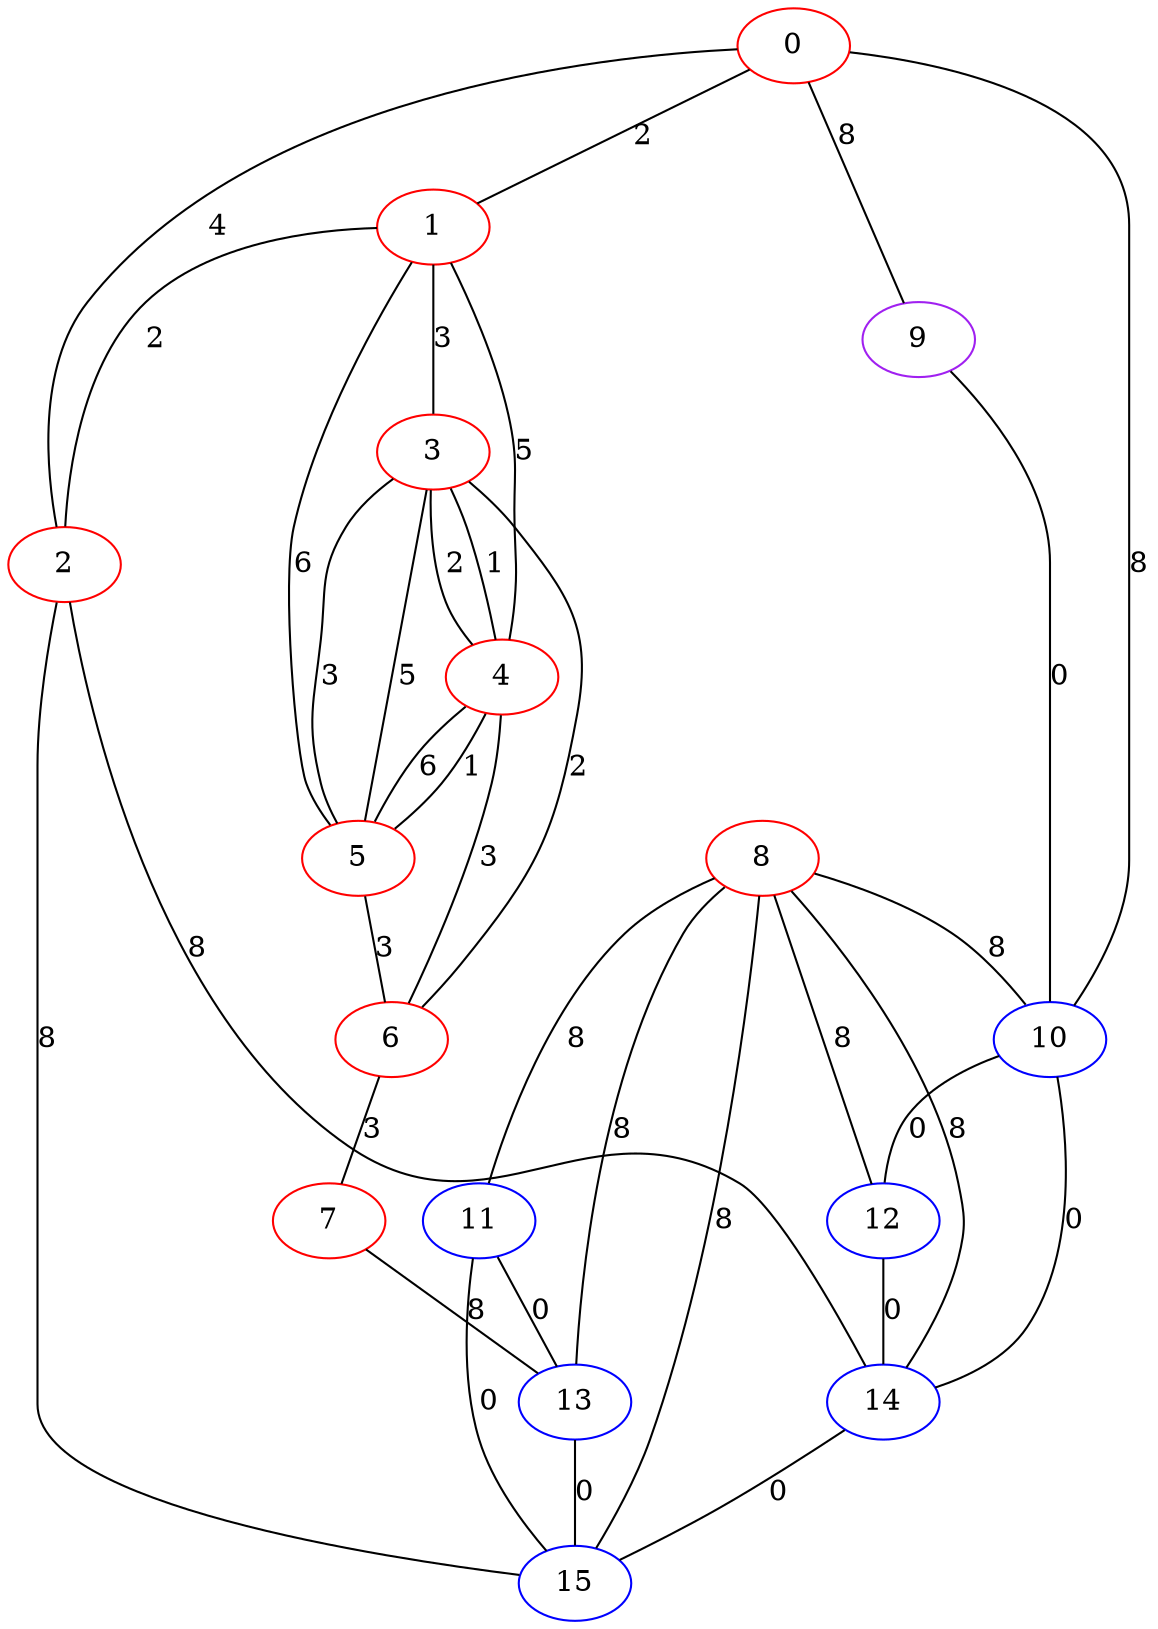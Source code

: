 graph "" {
0 [color=red, weight=1];
1 [color=red, weight=1];
2 [color=red, weight=1];
3 [color=red, weight=1];
4 [color=red, weight=1];
5 [color=red, weight=1];
6 [color=red, weight=1];
7 [color=red, weight=1];
8 [color=red, weight=1];
9 [color=purple, weight=4];
10 [color=blue, weight=3];
11 [color=blue, weight=3];
12 [color=blue, weight=3];
13 [color=blue, weight=3];
14 [color=blue, weight=3];
15 [color=blue, weight=3];
0 -- 1  [key=0, label=2];
0 -- 2  [key=0, label=4];
0 -- 10  [key=0, label=8];
0 -- 9  [key=0, label=8];
1 -- 2  [key=0, label=2];
1 -- 3  [key=0, label=3];
1 -- 4  [key=0, label=5];
1 -- 5  [key=0, label=6];
2 -- 14  [key=0, label=8];
2 -- 15  [key=0, label=8];
3 -- 4  [key=0, label=2];
3 -- 4  [key=1, label=1];
3 -- 5  [key=0, label=3];
3 -- 5  [key=1, label=5];
3 -- 6  [key=0, label=2];
4 -- 5  [key=0, label=1];
4 -- 5  [key=1, label=6];
4 -- 6  [key=0, label=3];
5 -- 6  [key=0, label=3];
6 -- 7  [key=0, label=3];
7 -- 13  [key=0, label=8];
8 -- 10  [key=0, label=8];
8 -- 11  [key=0, label=8];
8 -- 12  [key=0, label=8];
8 -- 13  [key=0, label=8];
8 -- 14  [key=0, label=8];
8 -- 15  [key=0, label=8];
9 -- 10  [key=0, label=0];
10 -- 12  [key=0, label=0];
10 -- 14  [key=0, label=0];
11 -- 13  [key=0, label=0];
11 -- 15  [key=0, label=0];
12 -- 14  [key=0, label=0];
13 -- 15  [key=0, label=0];
14 -- 15  [key=0, label=0];
}
